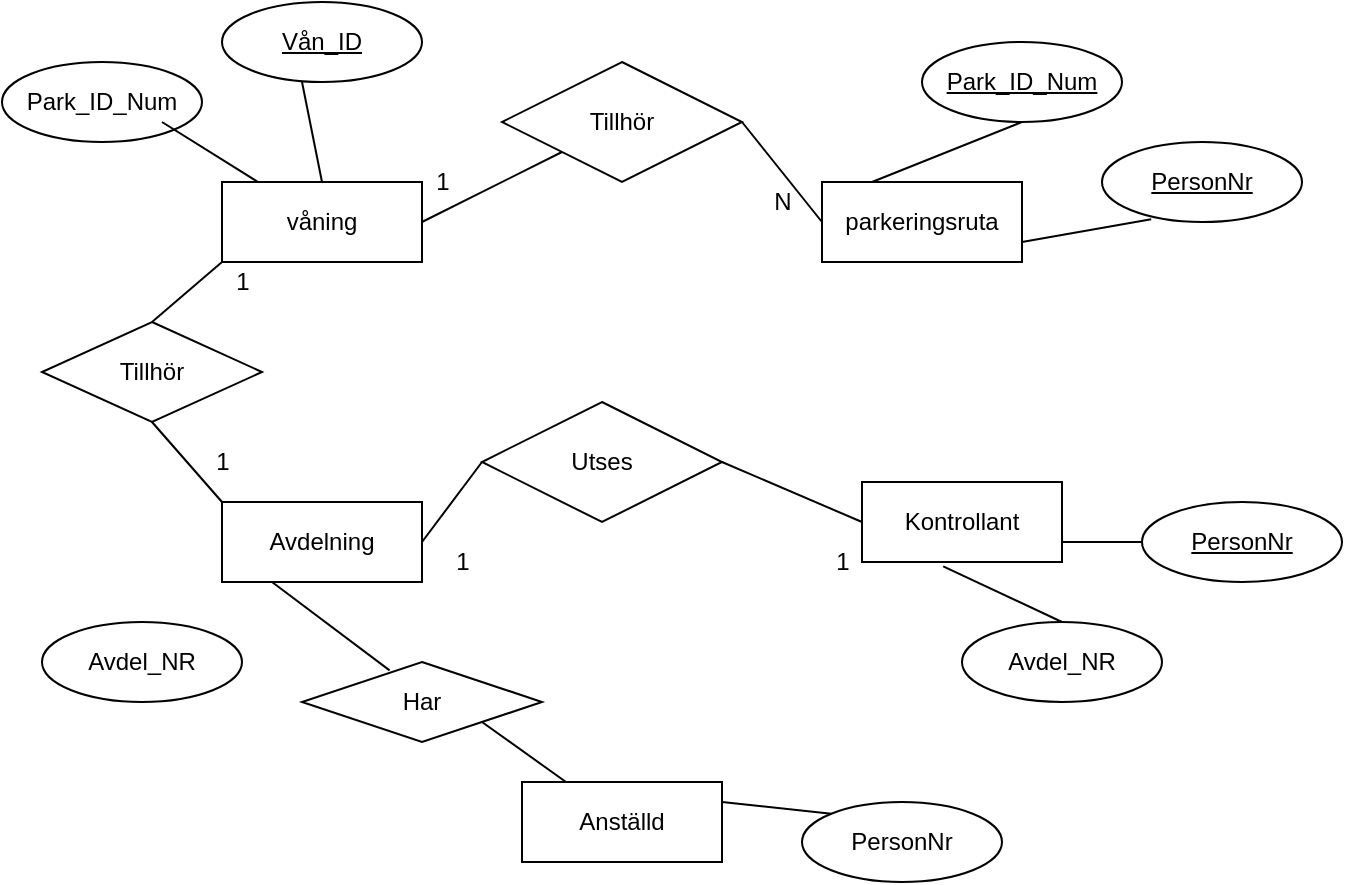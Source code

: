 <mxfile version="14.2.3" type="github">
  <diagram id="c9srU9YBSCEq0s-x4J7p" name="Page-1">
    <mxGraphModel dx="861" dy="564" grid="1" gridSize="10" guides="1" tooltips="1" connect="1" arrows="1" fold="1" page="1" pageScale="1" pageWidth="850" pageHeight="1100" math="0" shadow="0">
      <root>
        <mxCell id="0" />
        <mxCell id="1" parent="0" />
        <mxCell id="xFv2eZPU-ZCpVZ5Vi5Mc-2" value="parkeringsruta" style="whiteSpace=wrap;html=1;align=center;" vertex="1" parent="1">
          <mxGeometry x="420" y="160" width="100" height="40" as="geometry" />
        </mxCell>
        <mxCell id="xFv2eZPU-ZCpVZ5Vi5Mc-3" value="våning" style="whiteSpace=wrap;html=1;align=center;" vertex="1" parent="1">
          <mxGeometry x="120" y="160" width="100" height="40" as="geometry" />
        </mxCell>
        <mxCell id="xFv2eZPU-ZCpVZ5Vi5Mc-4" value="Avdelning" style="whiteSpace=wrap;html=1;align=center;" vertex="1" parent="1">
          <mxGeometry x="120" y="320" width="100" height="40" as="geometry" />
        </mxCell>
        <mxCell id="xFv2eZPU-ZCpVZ5Vi5Mc-5" value="Kontrollant" style="whiteSpace=wrap;html=1;align=center;" vertex="1" parent="1">
          <mxGeometry x="440" y="310" width="100" height="40" as="geometry" />
        </mxCell>
        <mxCell id="xFv2eZPU-ZCpVZ5Vi5Mc-6" value="Avdel_NR" style="ellipse;whiteSpace=wrap;html=1;align=center;" vertex="1" parent="1">
          <mxGeometry x="490" y="380" width="100" height="40" as="geometry" />
        </mxCell>
        <mxCell id="xFv2eZPU-ZCpVZ5Vi5Mc-7" value="PersonNr" style="ellipse;whiteSpace=wrap;html=1;align=center;fontStyle=4;" vertex="1" parent="1">
          <mxGeometry x="580" y="320" width="100" height="40" as="geometry" />
        </mxCell>
        <mxCell id="xFv2eZPU-ZCpVZ5Vi5Mc-8" value="Park_ID_Num" style="ellipse;whiteSpace=wrap;html=1;align=center;fontStyle=4;" vertex="1" parent="1">
          <mxGeometry x="470" y="90" width="100" height="40" as="geometry" />
        </mxCell>
        <mxCell id="xFv2eZPU-ZCpVZ5Vi5Mc-9" value="Utses" style="shape=rhombus;perimeter=rhombusPerimeter;whiteSpace=wrap;html=1;align=center;" vertex="1" parent="1">
          <mxGeometry x="250" y="270" width="120" height="60" as="geometry" />
        </mxCell>
        <mxCell id="xFv2eZPU-ZCpVZ5Vi5Mc-12" value="" style="endArrow=none;html=1;rounded=0;exitX=1;exitY=0.5;exitDx=0;exitDy=0;entryX=0;entryY=0.5;entryDx=0;entryDy=0;" edge="1" parent="1" source="xFv2eZPU-ZCpVZ5Vi5Mc-4" target="xFv2eZPU-ZCpVZ5Vi5Mc-9">
          <mxGeometry relative="1" as="geometry">
            <mxPoint x="200" y="380" as="sourcePoint" />
            <mxPoint x="360" y="380" as="targetPoint" />
          </mxGeometry>
        </mxCell>
        <mxCell id="xFv2eZPU-ZCpVZ5Vi5Mc-13" value="" style="endArrow=none;html=1;rounded=0;entryX=0;entryY=0.5;entryDx=0;entryDy=0;exitX=1;exitY=0.5;exitDx=0;exitDy=0;" edge="1" parent="1" source="xFv2eZPU-ZCpVZ5Vi5Mc-9" target="xFv2eZPU-ZCpVZ5Vi5Mc-5">
          <mxGeometry relative="1" as="geometry">
            <mxPoint x="300" y="380" as="sourcePoint" />
            <mxPoint x="460" y="380" as="targetPoint" />
          </mxGeometry>
        </mxCell>
        <mxCell id="xFv2eZPU-ZCpVZ5Vi5Mc-14" value="1" style="text;html=1;align=center;verticalAlign=middle;resizable=0;points=[];autosize=1;" vertex="1" parent="1">
          <mxGeometry x="420" y="340" width="20" height="20" as="geometry" />
        </mxCell>
        <mxCell id="xFv2eZPU-ZCpVZ5Vi5Mc-15" value="1" style="text;html=1;align=center;verticalAlign=middle;resizable=0;points=[];autosize=1;" vertex="1" parent="1">
          <mxGeometry x="230" y="340" width="20" height="20" as="geometry" />
        </mxCell>
        <mxCell id="xFv2eZPU-ZCpVZ5Vi5Mc-16" value="Tillhör" style="shape=rhombus;perimeter=rhombusPerimeter;whiteSpace=wrap;html=1;align=center;" vertex="1" parent="1">
          <mxGeometry x="260" y="100" width="120" height="60" as="geometry" />
        </mxCell>
        <mxCell id="xFv2eZPU-ZCpVZ5Vi5Mc-17" value="" style="endArrow=none;html=1;rounded=0;exitX=1;exitY=0.5;exitDx=0;exitDy=0;" edge="1" parent="1" source="xFv2eZPU-ZCpVZ5Vi5Mc-3" target="xFv2eZPU-ZCpVZ5Vi5Mc-16">
          <mxGeometry relative="1" as="geometry">
            <mxPoint x="230" y="230" as="sourcePoint" />
            <mxPoint x="260" y="177" as="targetPoint" />
          </mxGeometry>
        </mxCell>
        <mxCell id="xFv2eZPU-ZCpVZ5Vi5Mc-18" value="" style="endArrow=none;html=1;rounded=0;exitX=1;exitY=0.5;exitDx=0;exitDy=0;entryX=0;entryY=0.5;entryDx=0;entryDy=0;" edge="1" parent="1" source="xFv2eZPU-ZCpVZ5Vi5Mc-16" target="xFv2eZPU-ZCpVZ5Vi5Mc-2">
          <mxGeometry relative="1" as="geometry">
            <mxPoint x="370" y="230" as="sourcePoint" />
            <mxPoint x="530" y="230" as="targetPoint" />
          </mxGeometry>
        </mxCell>
        <mxCell id="xFv2eZPU-ZCpVZ5Vi5Mc-19" value="N" style="text;html=1;align=center;verticalAlign=middle;resizable=0;points=[];autosize=1;" vertex="1" parent="1">
          <mxGeometry x="390" y="160" width="20" height="20" as="geometry" />
        </mxCell>
        <mxCell id="xFv2eZPU-ZCpVZ5Vi5Mc-20" value="1" style="text;html=1;align=center;verticalAlign=middle;resizable=0;points=[];autosize=1;" vertex="1" parent="1">
          <mxGeometry x="220" y="150" width="20" height="20" as="geometry" />
        </mxCell>
        <mxCell id="xFv2eZPU-ZCpVZ5Vi5Mc-21" value="Tillhör" style="shape=rhombus;perimeter=rhombusPerimeter;whiteSpace=wrap;html=1;align=center;" vertex="1" parent="1">
          <mxGeometry x="30" y="230" width="110" height="50" as="geometry" />
        </mxCell>
        <mxCell id="xFv2eZPU-ZCpVZ5Vi5Mc-22" value="" style="endArrow=none;html=1;rounded=0;exitX=0.5;exitY=1;exitDx=0;exitDy=0;entryX=0;entryY=0;entryDx=0;entryDy=0;" edge="1" parent="1" source="xFv2eZPU-ZCpVZ5Vi5Mc-21" target="xFv2eZPU-ZCpVZ5Vi5Mc-4">
          <mxGeometry relative="1" as="geometry">
            <mxPoint x="90" y="290" as="sourcePoint" />
            <mxPoint x="250" y="290" as="targetPoint" />
          </mxGeometry>
        </mxCell>
        <mxCell id="xFv2eZPU-ZCpVZ5Vi5Mc-23" value="" style="endArrow=none;html=1;rounded=0;exitX=0.5;exitY=0;exitDx=0;exitDy=0;entryX=0;entryY=1;entryDx=0;entryDy=0;" edge="1" parent="1" source="xFv2eZPU-ZCpVZ5Vi5Mc-21" target="xFv2eZPU-ZCpVZ5Vi5Mc-3">
          <mxGeometry relative="1" as="geometry">
            <mxPoint x="190" y="240" as="sourcePoint" />
            <mxPoint x="350" y="240" as="targetPoint" />
          </mxGeometry>
        </mxCell>
        <mxCell id="xFv2eZPU-ZCpVZ5Vi5Mc-24" value="1" style="text;html=1;align=center;verticalAlign=middle;resizable=0;points=[];autosize=1;" vertex="1" parent="1">
          <mxGeometry x="110" y="290" width="20" height="20" as="geometry" />
        </mxCell>
        <mxCell id="xFv2eZPU-ZCpVZ5Vi5Mc-25" value="1" style="text;html=1;align=center;verticalAlign=middle;resizable=0;points=[];autosize=1;" vertex="1" parent="1">
          <mxGeometry x="120" y="200" width="20" height="20" as="geometry" />
        </mxCell>
        <mxCell id="xFv2eZPU-ZCpVZ5Vi5Mc-26" value="Anställd" style="whiteSpace=wrap;html=1;align=center;" vertex="1" parent="1">
          <mxGeometry x="270" y="460" width="100" height="40" as="geometry" />
        </mxCell>
        <mxCell id="xFv2eZPU-ZCpVZ5Vi5Mc-30" value="PersonNr" style="ellipse;whiteSpace=wrap;html=1;align=center;fontStyle=4;" vertex="1" parent="1">
          <mxGeometry x="560" y="140" width="100" height="40" as="geometry" />
        </mxCell>
        <mxCell id="xFv2eZPU-ZCpVZ5Vi5Mc-33" value="" style="endArrow=none;html=1;rounded=0;exitX=1;exitY=0.75;exitDx=0;exitDy=0;entryX=0;entryY=0.5;entryDx=0;entryDy=0;" edge="1" parent="1" source="xFv2eZPU-ZCpVZ5Vi5Mc-5" target="xFv2eZPU-ZCpVZ5Vi5Mc-7">
          <mxGeometry relative="1" as="geometry">
            <mxPoint x="510" y="370" as="sourcePoint" />
            <mxPoint x="670" y="370" as="targetPoint" />
          </mxGeometry>
        </mxCell>
        <mxCell id="xFv2eZPU-ZCpVZ5Vi5Mc-34" value="Avdel_NR" style="ellipse;whiteSpace=wrap;html=1;align=center;" vertex="1" parent="1">
          <mxGeometry x="30" y="380" width="100" height="40" as="geometry" />
        </mxCell>
        <mxCell id="xFv2eZPU-ZCpVZ5Vi5Mc-35" value="" style="endArrow=none;html=1;rounded=0;exitX=0.406;exitY=1.055;exitDx=0;exitDy=0;exitPerimeter=0;entryX=0.5;entryY=0;entryDx=0;entryDy=0;" edge="1" parent="1" source="xFv2eZPU-ZCpVZ5Vi5Mc-5" target="xFv2eZPU-ZCpVZ5Vi5Mc-6">
          <mxGeometry relative="1" as="geometry">
            <mxPoint x="480" y="360" as="sourcePoint" />
            <mxPoint x="640" y="360" as="targetPoint" />
          </mxGeometry>
        </mxCell>
        <mxCell id="xFv2eZPU-ZCpVZ5Vi5Mc-36" value="" style="endArrow=none;html=1;rounded=0;exitX=0.25;exitY=0;exitDx=0;exitDy=0;entryX=0.5;entryY=1;entryDx=0;entryDy=0;" edge="1" parent="1" source="xFv2eZPU-ZCpVZ5Vi5Mc-2" target="xFv2eZPU-ZCpVZ5Vi5Mc-8">
          <mxGeometry relative="1" as="geometry">
            <mxPoint x="440" y="140" as="sourcePoint" />
            <mxPoint x="600" y="140" as="targetPoint" />
          </mxGeometry>
        </mxCell>
        <mxCell id="xFv2eZPU-ZCpVZ5Vi5Mc-37" value="" style="endArrow=none;html=1;rounded=0;entryX=0.246;entryY=0.965;entryDx=0;entryDy=0;entryPerimeter=0;" edge="1" parent="1" target="xFv2eZPU-ZCpVZ5Vi5Mc-30">
          <mxGeometry relative="1" as="geometry">
            <mxPoint x="520" y="190" as="sourcePoint" />
            <mxPoint x="680" y="190" as="targetPoint" />
          </mxGeometry>
        </mxCell>
        <mxCell id="xFv2eZPU-ZCpVZ5Vi5Mc-39" value="Vån_ID" style="ellipse;whiteSpace=wrap;html=1;align=center;fontStyle=4;" vertex="1" parent="1">
          <mxGeometry x="120" y="70" width="100" height="40" as="geometry" />
        </mxCell>
        <mxCell id="xFv2eZPU-ZCpVZ5Vi5Mc-40" value="Park_ID_Num" style="ellipse;whiteSpace=wrap;html=1;align=center;" vertex="1" parent="1">
          <mxGeometry x="10" y="100" width="100" height="40" as="geometry" />
        </mxCell>
        <mxCell id="xFv2eZPU-ZCpVZ5Vi5Mc-41" value="" style="endArrow=none;html=1;rounded=0;" edge="1" parent="1" target="xFv2eZPU-ZCpVZ5Vi5Mc-3">
          <mxGeometry relative="1" as="geometry">
            <mxPoint x="90" y="130" as="sourcePoint" />
            <mxPoint x="250" y="130" as="targetPoint" />
          </mxGeometry>
        </mxCell>
        <mxCell id="xFv2eZPU-ZCpVZ5Vi5Mc-43" value="" style="endArrow=none;html=1;rounded=0;entryX=0.5;entryY=0;entryDx=0;entryDy=0;" edge="1" parent="1" target="xFv2eZPU-ZCpVZ5Vi5Mc-3">
          <mxGeometry relative="1" as="geometry">
            <mxPoint x="160" y="110" as="sourcePoint" />
            <mxPoint x="320" y="110" as="targetPoint" />
          </mxGeometry>
        </mxCell>
        <mxCell id="xFv2eZPU-ZCpVZ5Vi5Mc-44" value="Har" style="shape=rhombus;perimeter=rhombusPerimeter;whiteSpace=wrap;html=1;align=center;" vertex="1" parent="1">
          <mxGeometry x="160" y="400" width="120" height="40" as="geometry" />
        </mxCell>
        <mxCell id="xFv2eZPU-ZCpVZ5Vi5Mc-45" value="PersonNr" style="ellipse;whiteSpace=wrap;html=1;align=center;" vertex="1" parent="1">
          <mxGeometry x="410" y="470" width="100" height="40" as="geometry" />
        </mxCell>
        <mxCell id="xFv2eZPU-ZCpVZ5Vi5Mc-46" value="" style="endArrow=none;html=1;rounded=0;exitX=0.25;exitY=1;exitDx=0;exitDy=0;entryX=0.365;entryY=0.105;entryDx=0;entryDy=0;entryPerimeter=0;" edge="1" parent="1" source="xFv2eZPU-ZCpVZ5Vi5Mc-4" target="xFv2eZPU-ZCpVZ5Vi5Mc-44">
          <mxGeometry relative="1" as="geometry">
            <mxPoint x="150" y="370" as="sourcePoint" />
            <mxPoint x="310" y="370" as="targetPoint" />
          </mxGeometry>
        </mxCell>
        <mxCell id="xFv2eZPU-ZCpVZ5Vi5Mc-47" value="" style="endArrow=none;html=1;rounded=0;" edge="1" parent="1" target="xFv2eZPU-ZCpVZ5Vi5Mc-26">
          <mxGeometry relative="1" as="geometry">
            <mxPoint x="250" y="430" as="sourcePoint" />
            <mxPoint x="410" y="430" as="targetPoint" />
          </mxGeometry>
        </mxCell>
        <mxCell id="xFv2eZPU-ZCpVZ5Vi5Mc-48" value="" style="endArrow=none;html=1;rounded=0;exitX=1;exitY=0.25;exitDx=0;exitDy=0;entryX=0;entryY=0;entryDx=0;entryDy=0;" edge="1" parent="1" source="xFv2eZPU-ZCpVZ5Vi5Mc-26" target="xFv2eZPU-ZCpVZ5Vi5Mc-45">
          <mxGeometry relative="1" as="geometry">
            <mxPoint x="370" y="440" as="sourcePoint" />
            <mxPoint x="530" y="440" as="targetPoint" />
          </mxGeometry>
        </mxCell>
      </root>
    </mxGraphModel>
  </diagram>
</mxfile>
